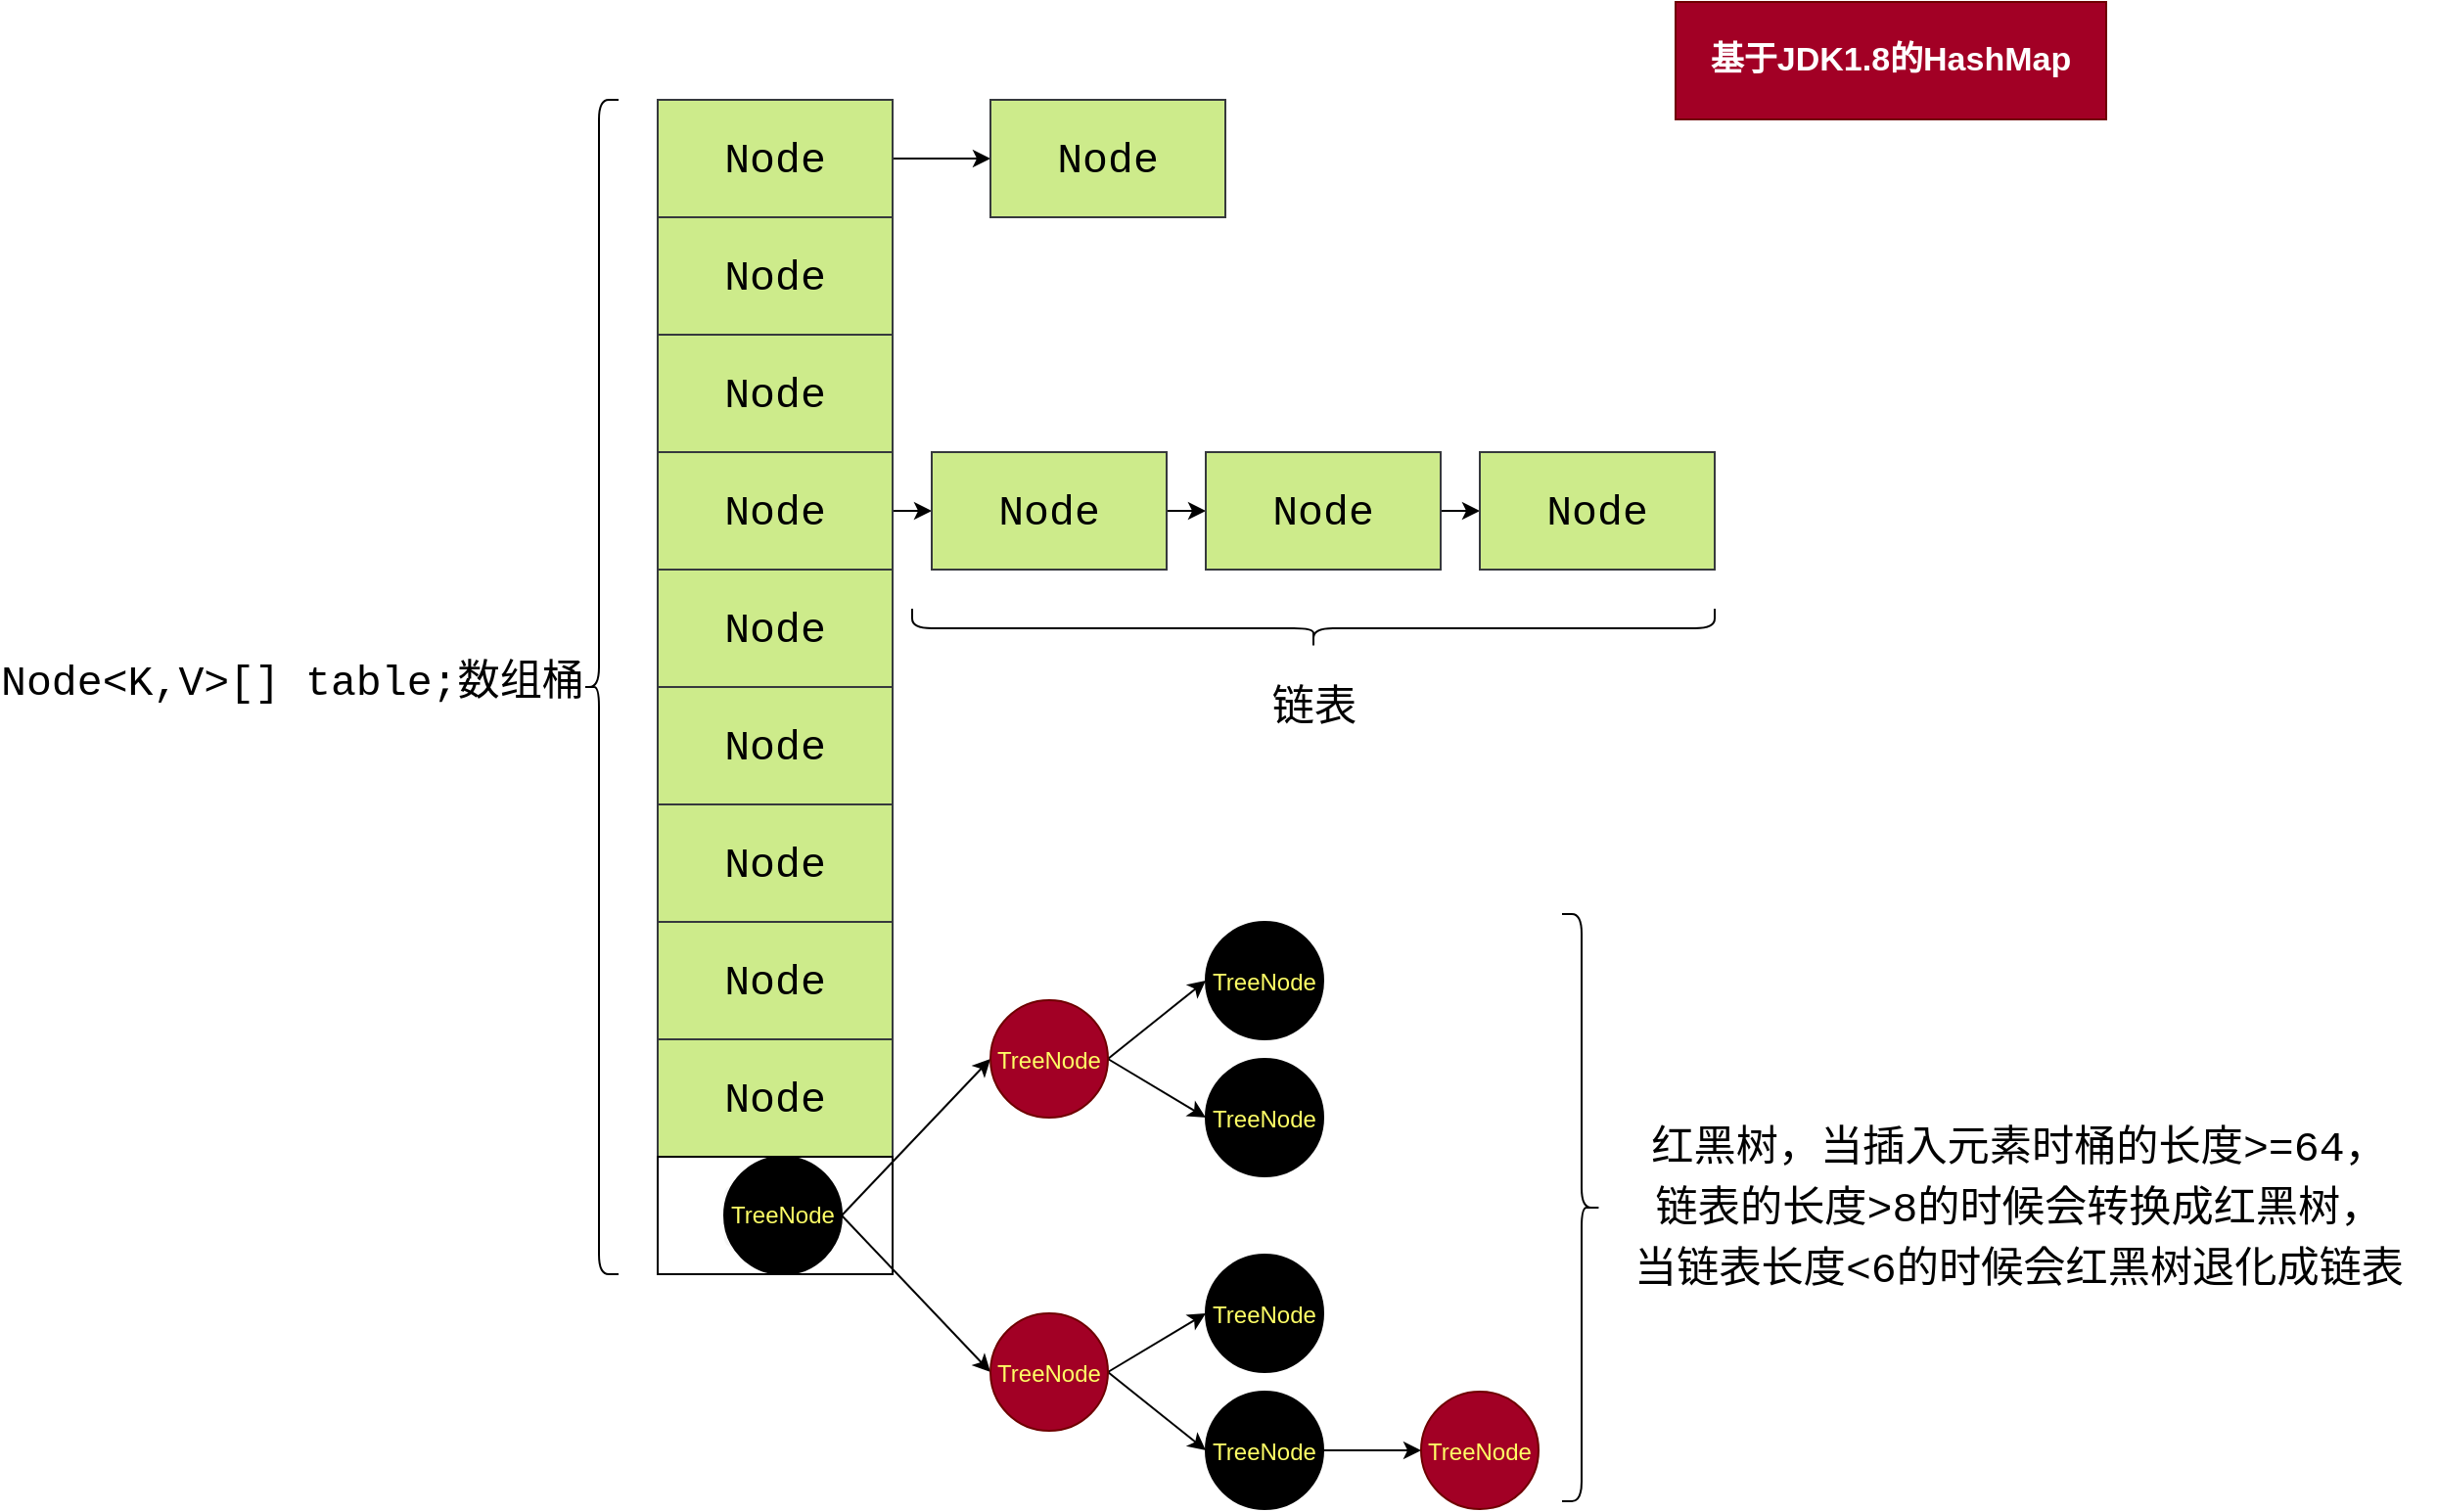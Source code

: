 <mxfile>
    <diagram id="Bz4yaCBwQLUwJJT0A78D" name="第 1 页">
        <mxGraphModel dx="666" dy="567" grid="0" gridSize="10" guides="1" tooltips="1" connect="1" arrows="1" fold="1" page="1" pageScale="1" pageWidth="827" pageHeight="1169" background="none" math="0" shadow="0">
            <root>
                <mxCell id="0"/>
                <mxCell id="1" parent="0"/>
                <mxCell id="15" value="" style="edgeStyle=none;html=1;" parent="1" source="2" target="13" edge="1">
                    <mxGeometry relative="1" as="geometry"/>
                </mxCell>
                <mxCell id="2" value="&lt;pre style=&quot;margin-top: 0px; margin-bottom: 0px; overflow: auto; border-radius: 4px;&quot;&gt;&lt;pre style=&quot;font-size: 24px; font-weight: 700; margin-top: 0px; margin-bottom: 0px; overflow: auto; border-radius: 4px;&quot;&gt;&lt;font face=&quot;menlo, monaco, consolas, andale mono, lucida console, courier new, monospace&quot;&gt;&lt;span style=&quot;font-size: 21.6px ; font-weight: 400&quot;&gt;Node&lt;/span&gt;&lt;/font&gt;&lt;/pre&gt;&lt;/pre&gt;" style="rounded=0;whiteSpace=wrap;html=1;fillColor=#cdeb8b;strokeColor=#36393d;fontColor=#000000;" parent="1" vertex="1">
                    <mxGeometry x="380" y="190" width="120" height="60" as="geometry"/>
                </mxCell>
                <mxCell id="4" value="&lt;pre style=&quot;margin-top: 0px; margin-bottom: 0px; font-size: 0.9em; overflow: auto; background-image: initial; background-position: initial; background-size: initial; background-repeat: initial; background-attachment: initial; background-origin: initial; background-clip: initial; border-radius: 4px;&quot;&gt;&lt;pre style=&quot;font-size: 12px ; margin-top: 0px ; margin-bottom: 0px ; overflow: auto ; border-radius: 4px&quot;&gt;&lt;pre style=&quot;font-size: 24px; font-weight: 700; margin-top: 0px; margin-bottom: 0px; overflow: auto; border-radius: 4px;&quot;&gt;&lt;font face=&quot;menlo, monaco, consolas, andale mono, lucida console, courier new, monospace&quot;&gt;&lt;span style=&quot;font-size: 21.6px ; font-weight: 400&quot;&gt;Node&lt;/span&gt;&lt;/font&gt;&lt;/pre&gt;&lt;/pre&gt;&lt;/pre&gt;" style="rounded=0;whiteSpace=wrap;html=1;labelBackgroundColor=none;fillColor=#cdeb8b;strokeColor=#36393d;fontColor=#000000;" parent="1" vertex="1">
                    <mxGeometry x="380" y="250" width="120" height="60" as="geometry"/>
                </mxCell>
                <mxCell id="5" value="&lt;pre style=&quot;margin-top: 0px; margin-bottom: 0px; font-size: 0.9em; overflow: auto; background-image: initial; background-position: initial; background-size: initial; background-repeat: initial; background-attachment: initial; background-origin: initial; background-clip: initial; border-radius: 4px;&quot;&gt;&lt;pre style=&quot;font-size: 12px ; margin-top: 0px ; margin-bottom: 0px ; overflow: auto ; border-radius: 4px&quot;&gt;&lt;pre style=&quot;font-size: 24px; font-weight: 700; margin-top: 0px; margin-bottom: 0px; overflow: auto; border-radius: 4px;&quot;&gt;&lt;font face=&quot;menlo, monaco, consolas, andale mono, lucida console, courier new, monospace&quot;&gt;&lt;span style=&quot;font-size: 21.6px ; font-weight: 400&quot;&gt;Node&lt;/span&gt;&lt;/font&gt;&lt;/pre&gt;&lt;/pre&gt;&lt;/pre&gt;" style="rounded=0;whiteSpace=wrap;html=1;labelBackgroundColor=none;fillColor=#cdeb8b;strokeColor=#36393d;fontColor=#000000;" parent="1" vertex="1">
                    <mxGeometry x="380" y="310" width="120" height="60" as="geometry"/>
                </mxCell>
                <mxCell id="18" value="" style="edgeStyle=none;html=1;" parent="1" source="6" target="16" edge="1">
                    <mxGeometry relative="1" as="geometry"/>
                </mxCell>
                <mxCell id="6" value="&lt;pre style=&quot;margin-top: 0px; margin-bottom: 0px; font-size: 0.9em; overflow: auto; background-image: initial; background-position: initial; background-size: initial; background-repeat: initial; background-attachment: initial; background-origin: initial; background-clip: initial; border-radius: 4px;&quot;&gt;&lt;pre style=&quot;font-size: 12px ; margin-top: 0px ; margin-bottom: 0px ; overflow: auto ; border-radius: 4px&quot;&gt;&lt;pre style=&quot;font-size: 24px; font-weight: 700; margin-top: 0px; margin-bottom: 0px; overflow: auto; border-radius: 4px;&quot;&gt;&lt;font face=&quot;menlo, monaco, consolas, andale mono, lucida console, courier new, monospace&quot;&gt;&lt;span style=&quot;font-size: 21.6px ; font-weight: 400&quot;&gt;Node&lt;/span&gt;&lt;/font&gt;&lt;/pre&gt;&lt;/pre&gt;&lt;/pre&gt;" style="rounded=0;whiteSpace=wrap;html=1;labelBackgroundColor=none;fillColor=#cdeb8b;strokeColor=#36393d;fontColor=#000000;" parent="1" vertex="1">
                    <mxGeometry x="380" y="370" width="120" height="60" as="geometry"/>
                </mxCell>
                <mxCell id="7" value="&lt;pre style=&quot;margin-top: 0px; margin-bottom: 0px; font-size: 0.9em; overflow: auto; background-image: initial; background-position: initial; background-size: initial; background-repeat: initial; background-attachment: initial; background-origin: initial; background-clip: initial; border-radius: 4px; color: rgb(18, 18, 18);&quot;&gt;&lt;pre style=&quot;font-size: 12px ; margin-top: 0px ; margin-bottom: 0px ; overflow: auto ; border-radius: 4px&quot;&gt;&lt;pre style=&quot;color: rgb(240 , 240 , 240) ; font-size: 24px ; font-weight: 700 ; margin-top: 0px ; margin-bottom: 0px ; overflow: auto ; border-radius: 4px&quot;&gt;&lt;font color=&quot;#d7ba7d&quot; face=&quot;menlo, monaco, consolas, andale mono, lucida console, courier new, monospace&quot;&gt;&lt;span style=&quot;font-size: 21.6px ; font-weight: 400&quot;&gt;Node&lt;/span&gt;&lt;/font&gt;&lt;/pre&gt;&lt;/pre&gt;&lt;/pre&gt;" style="rounded=0;whiteSpace=wrap;html=1;labelBackgroundColor=default;" parent="1" vertex="1">
                    <mxGeometry x="380" y="430" width="120" height="60" as="geometry"/>
                </mxCell>
                <mxCell id="8" value="&lt;pre style=&quot;margin-top: 0px; margin-bottom: 0px; font-size: 0.9em; overflow: auto; background-image: initial; background-position: initial; background-size: initial; background-repeat: initial; background-attachment: initial; background-origin: initial; background-clip: initial; border-radius: 4px; color: rgb(18, 18, 18);&quot;&gt;&lt;pre style=&quot;font-size: 12px ; margin-top: 0px ; margin-bottom: 0px ; overflow: auto ; border-radius: 4px&quot;&gt;&lt;pre style=&quot;color: rgb(240 , 240 , 240) ; font-size: 24px ; font-weight: 700 ; margin-top: 0px ; margin-bottom: 0px ; overflow: auto ; border-radius: 4px&quot;&gt;&lt;font color=&quot;#d7ba7d&quot; face=&quot;menlo, monaco, consolas, andale mono, lucida console, courier new, monospace&quot;&gt;&lt;span style=&quot;font-size: 21.6px ; font-weight: 400&quot;&gt;Node&lt;/span&gt;&lt;/font&gt;&lt;/pre&gt;&lt;/pre&gt;&lt;/pre&gt;" style="rounded=0;whiteSpace=wrap;html=1;labelBackgroundColor=default;" parent="1" vertex="1">
                    <mxGeometry x="380" y="490" width="120" height="60" as="geometry"/>
                </mxCell>
                <mxCell id="9" value="" style="shape=curlyBracket;whiteSpace=wrap;html=1;rounded=1;" parent="1" vertex="1">
                    <mxGeometry x="340" y="190" width="20" height="600" as="geometry"/>
                </mxCell>
                <mxCell id="11" value="&lt;pre style=&quot;margin-top: 0px; margin-bottom: 0px; overflow: auto; background-image: initial; background-position: initial; background-size: initial; background-repeat: initial; background-attachment: initial; background-origin: initial; background-clip: initial; border-radius: 4px;&quot;&gt;&lt;font face=&quot;menlo, monaco, consolas, andale mono, lucida console, courier new, monospace&quot;&gt;&lt;span style=&quot;font-size: 21.6px ; font-weight: 400&quot;&gt;Node&amp;lt;K,V&amp;gt;[] table;数组桶&lt;/span&gt;&lt;/font&gt;&lt;font&gt;&lt;span style=&quot;font-size: 0.9em ; font-weight: 400&quot;&gt;&lt;br&gt;&lt;/span&gt;&lt;/font&gt;&lt;/pre&gt;" style="text;fillColor=none;html=1;fontSize=24;fontStyle=1;verticalAlign=middle;align=center;labelBackgroundColor=default;fontColor=#000000;" parent="1" vertex="1">
                    <mxGeometry x="51" y="467" width="284" height="40" as="geometry"/>
                </mxCell>
                <mxCell id="13" value="&lt;pre style=&quot;margin-top: 0px; margin-bottom: 0px; overflow: auto; background-image: initial; background-position: initial; background-size: initial; background-repeat: initial; background-attachment: initial; background-origin: initial; background-clip: initial; border-radius: 4px;&quot;&gt;&lt;pre style=&quot;font-size: 24px; font-weight: 700; margin-top: 0px; margin-bottom: 0px; overflow: auto; border-radius: 4px;&quot;&gt;&lt;font face=&quot;menlo, monaco, consolas, andale mono, lucida console, courier new, monospace&quot;&gt;&lt;span style=&quot;font-size: 21.6px ; font-weight: 400&quot;&gt;Node&lt;/span&gt;&lt;/font&gt;&lt;/pre&gt;&lt;/pre&gt;" style="rounded=0;whiteSpace=wrap;html=1;labelBackgroundColor=none;fillColor=#cdeb8b;strokeColor=#36393d;fontColor=#000000;" parent="1" vertex="1">
                    <mxGeometry x="550" y="190" width="120" height="60" as="geometry"/>
                </mxCell>
                <mxCell id="20" value="" style="edgeStyle=none;html=1;" parent="1" source="16" target="19" edge="1">
                    <mxGeometry relative="1" as="geometry"/>
                </mxCell>
                <mxCell id="16" value="&lt;pre style=&quot;margin-top: 0px; margin-bottom: 0px; font-size: 0.9em; overflow: auto; background-image: initial; background-position: initial; background-size: initial; background-repeat: initial; background-attachment: initial; background-origin: initial; background-clip: initial; border-radius: 4px; color: rgb(18, 18, 18);&quot;&gt;&lt;pre style=&quot;font-size: 12px ; margin-top: 0px ; margin-bottom: 0px ; overflow: auto ; border-radius: 4px&quot;&gt;&lt;pre style=&quot;color: rgb(240 , 240 , 240) ; font-size: 24px ; font-weight: 700 ; margin-top: 0px ; margin-bottom: 0px ; overflow: auto ; border-radius: 4px&quot;&gt;&lt;font color=&quot;#d7ba7d&quot; face=&quot;menlo, monaco, consolas, andale mono, lucida console, courier new, monospace&quot;&gt;&lt;span style=&quot;font-size: 21.6px ; font-weight: 400&quot;&gt;Node&lt;/span&gt;&lt;/font&gt;&lt;/pre&gt;&lt;/pre&gt;&lt;/pre&gt;" style="rounded=0;whiteSpace=wrap;html=1;labelBackgroundColor=default;" parent="1" vertex="1">
                    <mxGeometry x="520" y="370" width="120" height="60" as="geometry"/>
                </mxCell>
                <mxCell id="22" value="" style="edgeStyle=none;html=1;" parent="1" source="19" target="21" edge="1">
                    <mxGeometry relative="1" as="geometry"/>
                </mxCell>
                <mxCell id="19" value="&lt;pre style=&quot;margin-top: 0px; margin-bottom: 0px; font-size: 0.9em; overflow: auto; background-image: initial; background-position: initial; background-size: initial; background-repeat: initial; background-attachment: initial; background-origin: initial; background-clip: initial; border-radius: 4px; color: rgb(18, 18, 18);&quot;&gt;&lt;pre style=&quot;font-size: 12px ; margin-top: 0px ; margin-bottom: 0px ; overflow: auto ; border-radius: 4px&quot;&gt;&lt;pre style=&quot;color: rgb(240 , 240 , 240) ; font-size: 24px ; font-weight: 700 ; margin-top: 0px ; margin-bottom: 0px ; overflow: auto ; border-radius: 4px&quot;&gt;&lt;font color=&quot;#d7ba7d&quot; face=&quot;menlo, monaco, consolas, andale mono, lucida console, courier new, monospace&quot;&gt;&lt;span style=&quot;font-size: 21.6px ; font-weight: 400&quot;&gt;Node&lt;/span&gt;&lt;/font&gt;&lt;/pre&gt;&lt;/pre&gt;&lt;/pre&gt;" style="rounded=0;whiteSpace=wrap;html=1;labelBackgroundColor=default;" parent="1" vertex="1">
                    <mxGeometry x="660" y="370" width="120" height="60" as="geometry"/>
                </mxCell>
                <mxCell id="21" value="&lt;pre style=&quot;margin-top: 0px; margin-bottom: 0px; font-size: 0.9em; overflow: auto; background-image: initial; background-position: initial; background-size: initial; background-repeat: initial; background-attachment: initial; background-origin: initial; background-clip: initial; border-radius: 4px;&quot;&gt;&lt;pre style=&quot;font-size: 12px ; margin-top: 0px ; margin-bottom: 0px ; overflow: auto ; border-radius: 4px&quot;&gt;&lt;pre style=&quot;font-size: 24px; font-weight: 700; margin-top: 0px; margin-bottom: 0px; overflow: auto; border-radius: 4px;&quot;&gt;&lt;font face=&quot;menlo, monaco, consolas, andale mono, lucida console, courier new, monospace&quot;&gt;&lt;span style=&quot;font-size: 21.6px ; font-weight: 400&quot;&gt;Node&lt;/span&gt;&lt;/font&gt;&lt;/pre&gt;&lt;/pre&gt;&lt;/pre&gt;" style="rounded=0;whiteSpace=wrap;html=1;labelBackgroundColor=none;fillColor=#cdeb8b;strokeColor=#36393d;fontColor=#000000;" parent="1" vertex="1">
                    <mxGeometry x="800" y="370" width="120" height="60" as="geometry"/>
                </mxCell>
                <mxCell id="23" value="" style="shape=curlyBracket;whiteSpace=wrap;html=1;rounded=1;flipH=1;direction=north;" parent="1" vertex="1">
                    <mxGeometry x="510" y="450" width="410" height="20" as="geometry"/>
                </mxCell>
                <mxCell id="24" value="&lt;pre style=&quot;margin-top: 0px; margin-bottom: 0px; overflow: auto; background-image: initial; background-position: initial; background-size: initial; background-repeat: initial; background-attachment: initial; background-origin: initial; background-clip: initial; border-radius: 4px;&quot;&gt;&lt;font face=&quot;menlo, monaco, consolas, andale mono, lucida console, courier new, monospace&quot;&gt;&lt;span style=&quot;font-size: 21.6px ; font-weight: 400&quot;&gt;链表&lt;/span&gt;&lt;/font&gt;&lt;font&gt;&lt;span style=&quot;font-size: 0.9em ; font-weight: 400&quot;&gt;&lt;br&gt;&lt;/span&gt;&lt;/font&gt;&lt;/pre&gt;" style="text;strokeColor=none;fillColor=none;html=1;fontSize=24;fontStyle=1;verticalAlign=middle;align=center;labelBackgroundColor=default;fontColor=#000000;" parent="1" vertex="1">
                    <mxGeometry x="665" y="480" width="100" height="40" as="geometry"/>
                </mxCell>
                <mxCell id="26" value="基于JDK1.8的HashMap" style="text;html=1;strokeColor=#6F0000;fillColor=#a20025;align=center;verticalAlign=middle;whiteSpace=wrap;rounded=0;fontColor=#ffffff;fontSize=17;fontStyle=1" parent="1" vertex="1">
                    <mxGeometry x="900" y="140" width="220" height="60" as="geometry"/>
                </mxCell>
                <mxCell id="28" value="&lt;pre style=&quot;margin-top: 0px; margin-bottom: 0px; font-size: 0.9em; overflow: auto; background-image: initial; background-position: initial; background-size: initial; background-repeat: initial; background-attachment: initial; background-origin: initial; background-clip: initial; border-radius: 4px; color: rgb(18, 18, 18);&quot;&gt;&lt;pre style=&quot;font-size: 12px ; margin-top: 0px ; margin-bottom: 0px ; overflow: auto ; border-radius: 4px&quot;&gt;&lt;pre style=&quot;color: rgb(240 , 240 , 240) ; font-size: 24px ; font-weight: 700 ; margin-top: 0px ; margin-bottom: 0px ; overflow: auto ; border-radius: 4px&quot;&gt;&lt;font color=&quot;#d7ba7d&quot; face=&quot;menlo, monaco, consolas, andale mono, lucida console, courier new, monospace&quot;&gt;&lt;span style=&quot;font-size: 21.6px ; font-weight: 400&quot;&gt;Node&lt;/span&gt;&lt;/font&gt;&lt;/pre&gt;&lt;/pre&gt;&lt;/pre&gt;" style="rounded=0;whiteSpace=wrap;html=1;labelBackgroundColor=default;" parent="1" vertex="1">
                    <mxGeometry x="380" y="550" width="120" height="60" as="geometry"/>
                </mxCell>
                <mxCell id="29" value="&lt;pre style=&quot;margin-top: 0px; margin-bottom: 0px; font-size: 0.9em; overflow: auto; background-image: initial; background-position: initial; background-size: initial; background-repeat: initial; background-attachment: initial; background-origin: initial; background-clip: initial; border-radius: 4px; color: rgb(18, 18, 18);&quot;&gt;&lt;pre style=&quot;font-size: 12px ; margin-top: 0px ; margin-bottom: 0px ; overflow: auto ; border-radius: 4px&quot;&gt;&lt;pre style=&quot;color: rgb(240 , 240 , 240) ; font-size: 24px ; font-weight: 700 ; margin-top: 0px ; margin-bottom: 0px ; overflow: auto ; border-radius: 4px&quot;&gt;&lt;font color=&quot;#d7ba7d&quot; face=&quot;menlo, monaco, consolas, andale mono, lucida console, courier new, monospace&quot;&gt;&lt;span style=&quot;font-size: 21.6px ; font-weight: 400&quot;&gt;Node&lt;/span&gt;&lt;/font&gt;&lt;/pre&gt;&lt;/pre&gt;&lt;/pre&gt;" style="rounded=0;whiteSpace=wrap;html=1;labelBackgroundColor=default;" parent="1" vertex="1">
                    <mxGeometry x="380" y="610" width="120" height="60" as="geometry"/>
                </mxCell>
                <mxCell id="30" value="&lt;pre style=&quot;margin-top: 0px; margin-bottom: 0px; font-size: 0.9em; overflow: auto; background-image: initial; background-position: initial; background-size: initial; background-repeat: initial; background-attachment: initial; background-origin: initial; background-clip: initial; border-radius: 4px;&quot;&gt;&lt;pre style=&quot;font-size: 12px ; margin-top: 0px ; margin-bottom: 0px ; overflow: auto ; border-radius: 4px&quot;&gt;&lt;pre style=&quot;font-size: 24px; font-weight: 700; margin-top: 0px; margin-bottom: 0px; overflow: auto; border-radius: 4px;&quot;&gt;&lt;font face=&quot;menlo, monaco, consolas, andale mono, lucida console, courier new, monospace&quot;&gt;&lt;span style=&quot;font-size: 21.6px ; font-weight: 400&quot;&gt;Node&lt;/span&gt;&lt;/font&gt;&lt;/pre&gt;&lt;/pre&gt;&lt;/pre&gt;" style="rounded=0;whiteSpace=wrap;html=1;labelBackgroundColor=none;fillColor=#cdeb8b;strokeColor=#36393d;fontColor=#000000;" parent="1" vertex="1">
                    <mxGeometry x="380" y="670" width="120" height="60" as="geometry"/>
                </mxCell>
                <mxCell id="34" value="&lt;pre style=&quot;margin-top: 0px ; margin-bottom: 0px ; font-size: 0.9em ; overflow: auto ; background: rgb(246 , 246 , 246) ; border-radius: 4px ; color: rgb(18 , 18 , 18)&quot;&gt;&lt;pre style=&quot;font-size: 12px ; margin-top: 0px ; margin-bottom: 0px ; overflow: auto ; border-radius: 4px&quot;&gt;&lt;pre style=&quot;color: rgb(240 , 240 , 240) ; font-size: 24px ; font-weight: 700 ; margin-top: 0px ; margin-bottom: 0px ; overflow: auto ; border-radius: 4px&quot;&gt;&lt;font color=&quot;#d7ba7d&quot; face=&quot;menlo, monaco, consolas, andale mono, lucida console, courier new, monospace&quot;&gt;&lt;span style=&quot;font-size: 21.6px ; font-weight: 400&quot;&gt;Node&lt;/span&gt;&lt;/font&gt;&lt;/pre&gt;&lt;/pre&gt;&lt;/pre&gt;" style="rounded=0;whiteSpace=wrap;html=1;fillColor=none;" parent="1" vertex="1">
                    <mxGeometry x="380" y="730" width="120" height="60" as="geometry"/>
                </mxCell>
                <mxCell id="42" style="edgeStyle=none;html=1;exitX=1;exitY=0.5;exitDx=0;exitDy=0;entryX=0;entryY=0.5;entryDx=0;entryDy=0;fontSize=17;" parent="1" source="35" target="39" edge="1">
                    <mxGeometry relative="1" as="geometry"/>
                </mxCell>
                <mxCell id="43" style="edgeStyle=none;html=1;exitX=1;exitY=0.5;exitDx=0;exitDy=0;entryX=0;entryY=0.5;entryDx=0;entryDy=0;fontSize=17;" parent="1" source="35" target="40" edge="1">
                    <mxGeometry relative="1" as="geometry"/>
                </mxCell>
                <mxCell id="35" value="TreeNode" style="ellipse;whiteSpace=wrap;html=1;aspect=fixed;fontSize=12;fillColor=#000000;fontColor=#FFFF66;" parent="1" vertex="1">
                    <mxGeometry x="414" y="730" width="60" height="60" as="geometry"/>
                </mxCell>
                <mxCell id="50" style="edgeStyle=none;html=1;exitX=1;exitY=0.5;exitDx=0;exitDy=0;entryX=0;entryY=0.5;entryDx=0;entryDy=0;fontSize=17;" parent="1" source="39" target="44" edge="1">
                    <mxGeometry relative="1" as="geometry"/>
                </mxCell>
                <mxCell id="51" style="edgeStyle=none;html=1;exitX=1;exitY=0.5;exitDx=0;exitDy=0;entryX=0;entryY=0.5;entryDx=0;entryDy=0;fontSize=17;" parent="1" source="39" target="47" edge="1">
                    <mxGeometry relative="1" as="geometry"/>
                </mxCell>
                <mxCell id="39" value="&lt;span style=&quot;font-size: 12px;&quot;&gt;TreeNode&lt;/span&gt;" style="ellipse;whiteSpace=wrap;html=1;aspect=fixed;fontSize=17;fillColor=#a20025;fontColor=#FFFF66;strokeColor=#6F0000;" parent="1" vertex="1">
                    <mxGeometry x="550" y="650" width="60" height="60" as="geometry"/>
                </mxCell>
                <mxCell id="52" style="edgeStyle=none;html=1;exitX=1;exitY=0.5;exitDx=0;exitDy=0;entryX=0;entryY=0.5;entryDx=0;entryDy=0;fontSize=17;" parent="1" source="40" target="46" edge="1">
                    <mxGeometry relative="1" as="geometry"/>
                </mxCell>
                <mxCell id="53" style="edgeStyle=none;html=1;exitX=1;exitY=0.5;exitDx=0;exitDy=0;entryX=0;entryY=0.5;entryDx=0;entryDy=0;fontSize=17;" parent="1" source="40" target="48" edge="1">
                    <mxGeometry relative="1" as="geometry"/>
                </mxCell>
                <mxCell id="40" value="&lt;span style=&quot;font-size: 12px;&quot;&gt;TreeNode&lt;/span&gt;" style="ellipse;whiteSpace=wrap;html=1;aspect=fixed;fontSize=17;fillColor=#a20025;fontColor=#FFFF66;strokeColor=#6F0000;" parent="1" vertex="1">
                    <mxGeometry x="550" y="810" width="60" height="60" as="geometry"/>
                </mxCell>
                <mxCell id="44" value="&lt;span style=&quot;font-size: 12px&quot;&gt;TreeNode&lt;/span&gt;" style="ellipse;whiteSpace=wrap;html=1;aspect=fixed;fontSize=17;fillColor=#000000;fontColor=#FFFF66;" parent="1" vertex="1">
                    <mxGeometry x="660" y="610" width="60" height="60" as="geometry"/>
                </mxCell>
                <mxCell id="46" value="&lt;span style=&quot;font-size: 12px&quot;&gt;TreeNode&lt;/span&gt;" style="ellipse;whiteSpace=wrap;html=1;aspect=fixed;fontSize=17;fillColor=#000000;fontColor=#FFFF66;" parent="1" vertex="1">
                    <mxGeometry x="660" y="780" width="60" height="60" as="geometry"/>
                </mxCell>
                <mxCell id="47" value="&lt;span style=&quot;font-size: 12px&quot;&gt;TreeNode&lt;/span&gt;" style="ellipse;whiteSpace=wrap;html=1;aspect=fixed;fontSize=17;fillColor=#000000;fontColor=#FFFF66;" parent="1" vertex="1">
                    <mxGeometry x="660" y="680" width="60" height="60" as="geometry"/>
                </mxCell>
                <mxCell id="55" value="" style="edgeStyle=none;html=1;fontSize=17;" parent="1" source="48" target="54" edge="1">
                    <mxGeometry relative="1" as="geometry"/>
                </mxCell>
                <mxCell id="48" value="&lt;span style=&quot;font-size: 12px&quot;&gt;TreeNode&lt;/span&gt;" style="ellipse;whiteSpace=wrap;html=1;aspect=fixed;fontSize=17;fillColor=#000000;fontColor=#FFFF66;" parent="1" vertex="1">
                    <mxGeometry x="660" y="850" width="60" height="60" as="geometry"/>
                </mxCell>
                <mxCell id="54" value="&lt;span style=&quot;font-size: 12px;&quot;&gt;TreeNode&lt;/span&gt;" style="ellipse;whiteSpace=wrap;html=1;aspect=fixed;fontSize=17;fillColor=#a20025;fontColor=#FFFF66;strokeColor=#6F0000;" parent="1" vertex="1">
                    <mxGeometry x="770" y="850" width="60" height="60" as="geometry"/>
                </mxCell>
                <mxCell id="56" value="" style="shape=curlyBracket;whiteSpace=wrap;html=1;rounded=1;flipH=1;fontSize=12;fillColor=#000000;direction=east;" parent="1" vertex="1">
                    <mxGeometry x="842" y="606" width="20" height="300" as="geometry"/>
                </mxCell>
                <mxCell id="58" value="&lt;pre style=&quot;margin-top: 0px; margin-bottom: 0px; overflow: auto; background-image: initial; background-position: initial; background-size: initial; background-repeat: initial; background-attachment: initial; background-origin: initial; background-clip: initial; border-radius: 4px;&quot;&gt;&lt;font face=&quot;menlo, monaco, consolas, andale mono, lucida console, courier new, monospace&quot;&gt;&lt;span style=&quot;font-size: 21.6px ; font-weight: 400&quot;&gt;红黑树，当插入元素时桶的长度&amp;gt;=64，&lt;br&gt;链表的长度&amp;gt;8的时候会转换成红黑树，&lt;br&gt;当链表长度&amp;lt;6的时候会红黑树退化成链表&lt;/span&gt;&lt;/font&gt;&lt;br&gt;&lt;/pre&gt;" style="text;strokeColor=none;fillColor=none;html=1;fontSize=24;fontStyle=1;verticalAlign=middle;align=center;labelBackgroundColor=default;fontColor=#000000;" parent="1" vertex="1">
                    <mxGeometry x="862" y="701" width="426" height="110" as="geometry"/>
                </mxCell>
                <mxCell id="59" value="&lt;pre style=&quot;margin-top: 0px; margin-bottom: 0px; font-size: 0.9em; overflow: auto; background-image: initial; background-position: initial; background-size: initial; background-repeat: initial; background-attachment: initial; background-origin: initial; background-clip: initial; border-radius: 4px; color: rgb(18, 18, 18);&quot;&gt;&lt;pre style=&quot;font-size: 12px ; margin-top: 0px ; margin-bottom: 0px ; overflow: auto ; border-radius: 4px&quot;&gt;&lt;pre style=&quot;color: rgb(240 , 240 , 240) ; font-size: 24px ; font-weight: 700 ; margin-top: 0px ; margin-bottom: 0px ; overflow: auto ; border-radius: 4px&quot;&gt;&lt;font color=&quot;#d7ba7d&quot; face=&quot;menlo, monaco, consolas, andale mono, lucida console, courier new, monospace&quot;&gt;&lt;span style=&quot;font-size: 21.6px ; font-weight: 400&quot;&gt;Node&lt;/span&gt;&lt;/font&gt;&lt;/pre&gt;&lt;/pre&gt;&lt;/pre&gt;" style="rounded=0;whiteSpace=wrap;html=1;labelBackgroundColor=default;" vertex="1" parent="1">
                    <mxGeometry x="380" y="430" width="120" height="60" as="geometry"/>
                </mxCell>
                <mxCell id="60" value="&lt;pre style=&quot;margin-top: 0px; margin-bottom: 0px; font-size: 0.9em; overflow: auto; background-image: initial; background-position: initial; background-size: initial; background-repeat: initial; background-attachment: initial; background-origin: initial; background-clip: initial; border-radius: 4px; color: rgb(18, 18, 18);&quot;&gt;&lt;pre style=&quot;font-size: 12px ; margin-top: 0px ; margin-bottom: 0px ; overflow: auto ; border-radius: 4px&quot;&gt;&lt;pre style=&quot;color: rgb(240 , 240 , 240) ; font-size: 24px ; font-weight: 700 ; margin-top: 0px ; margin-bottom: 0px ; overflow: auto ; border-radius: 4px&quot;&gt;&lt;font color=&quot;#d7ba7d&quot; face=&quot;menlo, monaco, consolas, andale mono, lucida console, courier new, monospace&quot;&gt;&lt;span style=&quot;font-size: 21.6px ; font-weight: 400&quot;&gt;Node&lt;/span&gt;&lt;/font&gt;&lt;/pre&gt;&lt;/pre&gt;&lt;/pre&gt;" style="rounded=0;whiteSpace=wrap;html=1;labelBackgroundColor=default;" vertex="1" parent="1">
                    <mxGeometry x="380" y="490" width="120" height="60" as="geometry"/>
                </mxCell>
                <mxCell id="61" value="&lt;pre style=&quot;margin-top: 0px; margin-bottom: 0px; font-size: 0.9em; overflow: auto; background-image: initial; background-position: initial; background-size: initial; background-repeat: initial; background-attachment: initial; background-origin: initial; background-clip: initial; border-radius: 4px; color: rgb(18, 18, 18);&quot;&gt;&lt;pre style=&quot;font-size: 12px ; margin-top: 0px ; margin-bottom: 0px ; overflow: auto ; border-radius: 4px&quot;&gt;&lt;pre style=&quot;color: rgb(240 , 240 , 240) ; font-size: 24px ; font-weight: 700 ; margin-top: 0px ; margin-bottom: 0px ; overflow: auto ; border-radius: 4px&quot;&gt;&lt;font color=&quot;#d7ba7d&quot; face=&quot;menlo, monaco, consolas, andale mono, lucida console, courier new, monospace&quot;&gt;&lt;span style=&quot;font-size: 21.6px ; font-weight: 400&quot;&gt;Node&lt;/span&gt;&lt;/font&gt;&lt;/pre&gt;&lt;/pre&gt;&lt;/pre&gt;" style="rounded=0;whiteSpace=wrap;html=1;labelBackgroundColor=default;" vertex="1" parent="1">
                    <mxGeometry x="380" y="550" width="120" height="60" as="geometry"/>
                </mxCell>
                <mxCell id="62" value="&lt;pre style=&quot;margin-top: 0px; margin-bottom: 0px; font-size: 0.9em; overflow: auto; background-image: initial; background-position: initial; background-size: initial; background-repeat: initial; background-attachment: initial; background-origin: initial; background-clip: initial; border-radius: 4px; color: rgb(18, 18, 18);&quot;&gt;&lt;pre style=&quot;font-size: 12px ; margin-top: 0px ; margin-bottom: 0px ; overflow: auto ; border-radius: 4px&quot;&gt;&lt;pre style=&quot;color: rgb(240 , 240 , 240) ; font-size: 24px ; font-weight: 700 ; margin-top: 0px ; margin-bottom: 0px ; overflow: auto ; border-radius: 4px&quot;&gt;&lt;font color=&quot;#d7ba7d&quot; face=&quot;menlo, monaco, consolas, andale mono, lucida console, courier new, monospace&quot;&gt;&lt;span style=&quot;font-size: 21.6px ; font-weight: 400&quot;&gt;Node&lt;/span&gt;&lt;/font&gt;&lt;/pre&gt;&lt;/pre&gt;&lt;/pre&gt;" style="rounded=0;whiteSpace=wrap;html=1;labelBackgroundColor=default;" vertex="1" parent="1">
                    <mxGeometry x="380" y="610" width="120" height="60" as="geometry"/>
                </mxCell>
                <mxCell id="63" value="&lt;pre style=&quot;margin-top: 0px; margin-bottom: 0px; font-size: 0.9em; overflow: auto; background-image: initial; background-position: initial; background-size: initial; background-repeat: initial; background-attachment: initial; background-origin: initial; background-clip: initial; border-radius: 4px;&quot;&gt;&lt;pre style=&quot;font-size: 12px ; margin-top: 0px ; margin-bottom: 0px ; overflow: auto ; border-radius: 4px&quot;&gt;&lt;pre style=&quot;font-size: 24px; font-weight: 700; margin-top: 0px; margin-bottom: 0px; overflow: auto; border-radius: 4px;&quot;&gt;&lt;font face=&quot;menlo, monaco, consolas, andale mono, lucida console, courier new, monospace&quot;&gt;&lt;span style=&quot;font-size: 21.6px ; font-weight: 400&quot;&gt;Node&lt;/span&gt;&lt;/font&gt;&lt;/pre&gt;&lt;/pre&gt;&lt;/pre&gt;" style="rounded=0;whiteSpace=wrap;html=1;labelBackgroundColor=none;fillColor=#cdeb8b;strokeColor=#36393d;fontColor=#000000;" vertex="1" parent="1">
                    <mxGeometry x="380" y="430" width="120" height="60" as="geometry"/>
                </mxCell>
                <mxCell id="64" value="&lt;pre style=&quot;margin-top: 0px; margin-bottom: 0px; font-size: 0.9em; overflow: auto; background-image: initial; background-position: initial; background-size: initial; background-repeat: initial; background-attachment: initial; background-origin: initial; background-clip: initial; border-radius: 4px;&quot;&gt;&lt;pre style=&quot;font-size: 12px ; margin-top: 0px ; margin-bottom: 0px ; overflow: auto ; border-radius: 4px&quot;&gt;&lt;pre style=&quot;font-size: 24px; font-weight: 700; margin-top: 0px; margin-bottom: 0px; overflow: auto; border-radius: 4px;&quot;&gt;&lt;font face=&quot;menlo, monaco, consolas, andale mono, lucida console, courier new, monospace&quot;&gt;&lt;span style=&quot;font-size: 21.6px ; font-weight: 400&quot;&gt;Node&lt;/span&gt;&lt;/font&gt;&lt;/pre&gt;&lt;/pre&gt;&lt;/pre&gt;" style="rounded=0;whiteSpace=wrap;html=1;labelBackgroundColor=none;fillColor=#cdeb8b;strokeColor=#36393d;fontColor=#000000;" vertex="1" parent="1">
                    <mxGeometry x="380" y="490" width="120" height="60" as="geometry"/>
                </mxCell>
                <mxCell id="65" value="&lt;pre style=&quot;margin-top: 0px; margin-bottom: 0px; font-size: 0.9em; overflow: auto; background-image: initial; background-position: initial; background-size: initial; background-repeat: initial; background-attachment: initial; background-origin: initial; background-clip: initial; border-radius: 4px;&quot;&gt;&lt;pre style=&quot;font-size: 12px ; margin-top: 0px ; margin-bottom: 0px ; overflow: auto ; border-radius: 4px&quot;&gt;&lt;pre style=&quot;font-size: 24px; font-weight: 700; margin-top: 0px; margin-bottom: 0px; overflow: auto; border-radius: 4px;&quot;&gt;&lt;font face=&quot;menlo, monaco, consolas, andale mono, lucida console, courier new, monospace&quot;&gt;&lt;span style=&quot;font-size: 21.6px ; font-weight: 400&quot;&gt;Node&lt;/span&gt;&lt;/font&gt;&lt;/pre&gt;&lt;/pre&gt;&lt;/pre&gt;" style="rounded=0;whiteSpace=wrap;html=1;labelBackgroundColor=none;fillColor=#cdeb8b;strokeColor=#36393d;fontColor=#000000;" vertex="1" parent="1">
                    <mxGeometry x="380" y="550" width="120" height="60" as="geometry"/>
                </mxCell>
                <mxCell id="66" value="&lt;pre style=&quot;margin-top: 0px; margin-bottom: 0px; font-size: 0.9em; overflow: auto; background-image: initial; background-position: initial; background-size: initial; background-repeat: initial; background-attachment: initial; background-origin: initial; background-clip: initial; border-radius: 4px;&quot;&gt;&lt;pre style=&quot;font-size: 12px ; margin-top: 0px ; margin-bottom: 0px ; overflow: auto ; border-radius: 4px&quot;&gt;&lt;pre style=&quot;font-size: 24px; font-weight: 700; margin-top: 0px; margin-bottom: 0px; overflow: auto; border-radius: 4px;&quot;&gt;&lt;font face=&quot;menlo, monaco, consolas, andale mono, lucida console, courier new, monospace&quot;&gt;&lt;span style=&quot;font-size: 21.6px ; font-weight: 400&quot;&gt;Node&lt;/span&gt;&lt;/font&gt;&lt;/pre&gt;&lt;/pre&gt;&lt;/pre&gt;" style="rounded=0;whiteSpace=wrap;html=1;labelBackgroundColor=none;fillColor=#cdeb8b;strokeColor=#36393d;fontColor=#000000;" vertex="1" parent="1">
                    <mxGeometry x="380" y="610" width="120" height="60" as="geometry"/>
                </mxCell>
                <mxCell id="67" value="&lt;pre style=&quot;margin-top: 0px; margin-bottom: 0px; font-size: 0.9em; overflow: auto; background-image: initial; background-position: initial; background-size: initial; background-repeat: initial; background-attachment: initial; background-origin: initial; background-clip: initial; border-radius: 4px;&quot;&gt;&lt;pre style=&quot;font-size: 12px ; margin-top: 0px ; margin-bottom: 0px ; overflow: auto ; border-radius: 4px&quot;&gt;&lt;pre style=&quot;font-size: 24px; font-weight: 700; margin-top: 0px; margin-bottom: 0px; overflow: auto; border-radius: 4px;&quot;&gt;&lt;font face=&quot;menlo, monaco, consolas, andale mono, lucida console, courier new, monospace&quot;&gt;&lt;span style=&quot;font-size: 21.6px ; font-weight: 400&quot;&gt;Node&lt;/span&gt;&lt;/font&gt;&lt;/pre&gt;&lt;/pre&gt;&lt;/pre&gt;" style="rounded=0;whiteSpace=wrap;html=1;labelBackgroundColor=none;fillColor=#cdeb8b;strokeColor=#36393d;fontColor=#000000;" vertex="1" parent="1">
                    <mxGeometry x="520" y="370" width="120" height="60" as="geometry"/>
                </mxCell>
                <mxCell id="68" value="&lt;pre style=&quot;margin-top: 0px; margin-bottom: 0px; font-size: 0.9em; overflow: auto; background-image: initial; background-position: initial; background-size: initial; background-repeat: initial; background-attachment: initial; background-origin: initial; background-clip: initial; border-radius: 4px;&quot;&gt;&lt;pre style=&quot;font-size: 12px ; margin-top: 0px ; margin-bottom: 0px ; overflow: auto ; border-radius: 4px&quot;&gt;&lt;pre style=&quot;font-size: 24px; font-weight: 700; margin-top: 0px; margin-bottom: 0px; overflow: auto; border-radius: 4px;&quot;&gt;&lt;font face=&quot;menlo, monaco, consolas, andale mono, lucida console, courier new, monospace&quot;&gt;&lt;span style=&quot;font-size: 21.6px ; font-weight: 400&quot;&gt;Node&lt;/span&gt;&lt;/font&gt;&lt;/pre&gt;&lt;/pre&gt;&lt;/pre&gt;" style="rounded=0;whiteSpace=wrap;html=1;labelBackgroundColor=none;fillColor=#cdeb8b;strokeColor=#36393d;fontColor=#000000;" vertex="1" parent="1">
                    <mxGeometry x="660" y="370" width="120" height="60" as="geometry"/>
                </mxCell>
            </root>
        </mxGraphModel>
    </diagram>
</mxfile>